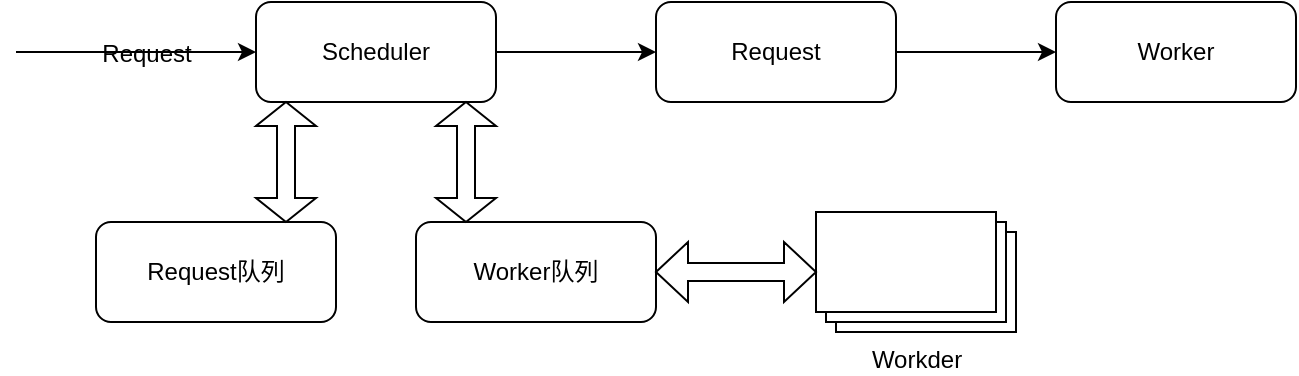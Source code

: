 <mxfile version="12.2.3" type="device" pages="1"><diagram id="p7j2rfDErIL6Ytxz6qKZ" name="Page-1"><mxGraphModel dx="1134" dy="727" grid="1" gridSize="10" guides="1" tooltips="1" connect="1" arrows="1" fold="1" page="1" pageScale="1" pageWidth="1169" pageHeight="1654" math="0" shadow="0"><root><mxCell id="0"/><mxCell id="1" parent="0"/><mxCell id="B8ELHJFPu4YUrS4lFm2T-19" value="" style="edgeStyle=orthogonalEdgeStyle;rounded=0;orthogonalLoop=1;jettySize=auto;html=1;fontColor=#000000;" edge="1" parent="1" source="B8ELHJFPu4YUrS4lFm2T-1" target="B8ELHJFPu4YUrS4lFm2T-18"><mxGeometry relative="1" as="geometry"/></mxCell><mxCell id="B8ELHJFPu4YUrS4lFm2T-1" value="Scheduler" style="rounded=1;whiteSpace=wrap;html=1;" vertex="1" parent="1"><mxGeometry x="500" y="210" width="120" height="50" as="geometry"/></mxCell><mxCell id="B8ELHJFPu4YUrS4lFm2T-21" value="" style="edgeStyle=orthogonalEdgeStyle;rounded=0;orthogonalLoop=1;jettySize=auto;html=1;fontColor=#000000;" edge="1" parent="1" source="B8ELHJFPu4YUrS4lFm2T-18" target="B8ELHJFPu4YUrS4lFm2T-20"><mxGeometry relative="1" as="geometry"/></mxCell><mxCell id="B8ELHJFPu4YUrS4lFm2T-18" value="Request" style="rounded=1;whiteSpace=wrap;html=1;" vertex="1" parent="1"><mxGeometry x="700" y="210" width="120" height="50" as="geometry"/></mxCell><mxCell id="B8ELHJFPu4YUrS4lFm2T-20" value="Worker" style="rounded=1;whiteSpace=wrap;html=1;" vertex="1" parent="1"><mxGeometry x="900" y="210" width="120" height="50" as="geometry"/></mxCell><mxCell id="B8ELHJFPu4YUrS4lFm2T-2" value="" style="endArrow=classic;html=1;entryX=0;entryY=0.5;entryDx=0;entryDy=0;" edge="1" parent="1" target="B8ELHJFPu4YUrS4lFm2T-1"><mxGeometry width="50" height="50" relative="1" as="geometry"><mxPoint x="380" y="235" as="sourcePoint"/><mxPoint x="550" y="280" as="targetPoint"/></mxGeometry></mxCell><mxCell id="B8ELHJFPu4YUrS4lFm2T-3" value="Request" style="text;html=1;resizable=0;points=[];align=center;verticalAlign=middle;labelBackgroundColor=none;fontColor=#000000;" vertex="1" connectable="0" parent="B8ELHJFPu4YUrS4lFm2T-2"><mxGeometry x="0.083" y="-1" relative="1" as="geometry"><mxPoint as="offset"/></mxGeometry></mxCell><mxCell id="B8ELHJFPu4YUrS4lFm2T-4" value="Workder" style="verticalLabelPosition=bottom;verticalAlign=top;html=1;shape=mxgraph.basic.layered_rect;dx=10;outlineConnect=0;fontColor=#000000;" vertex="1" parent="1"><mxGeometry x="780" y="315" width="100" height="60" as="geometry"/></mxCell><mxCell id="B8ELHJFPu4YUrS4lFm2T-15" value="Worker队列" style="rounded=1;whiteSpace=wrap;html=1;" vertex="1" parent="1"><mxGeometry x="580" y="320" width="120" height="50" as="geometry"/></mxCell><mxCell id="B8ELHJFPu4YUrS4lFm2T-16" value="Request队列" style="rounded=1;whiteSpace=wrap;html=1;" vertex="1" parent="1"><mxGeometry x="420" y="320" width="120" height="50" as="geometry"/></mxCell><mxCell id="B8ELHJFPu4YUrS4lFm2T-23" value="" style="shape=doubleArrow;direction=south;whiteSpace=wrap;html=1;labelBackgroundColor=none;fontColor=#000000;" vertex="1" parent="1"><mxGeometry x="500" y="260" width="30" height="60" as="geometry"/></mxCell><mxCell id="B8ELHJFPu4YUrS4lFm2T-24" value="" style="shape=doubleArrow;direction=south;whiteSpace=wrap;html=1;labelBackgroundColor=none;fontColor=#000000;" vertex="1" parent="1"><mxGeometry x="590" y="260" width="30" height="60" as="geometry"/></mxCell><mxCell id="B8ELHJFPu4YUrS4lFm2T-27" value="" style="shape=doubleArrow;whiteSpace=wrap;html=1;labelBackgroundColor=none;fontColor=#000000;" vertex="1" parent="1"><mxGeometry x="700" y="330" width="80" height="30" as="geometry"/></mxCell></root></mxGraphModel></diagram></mxfile>